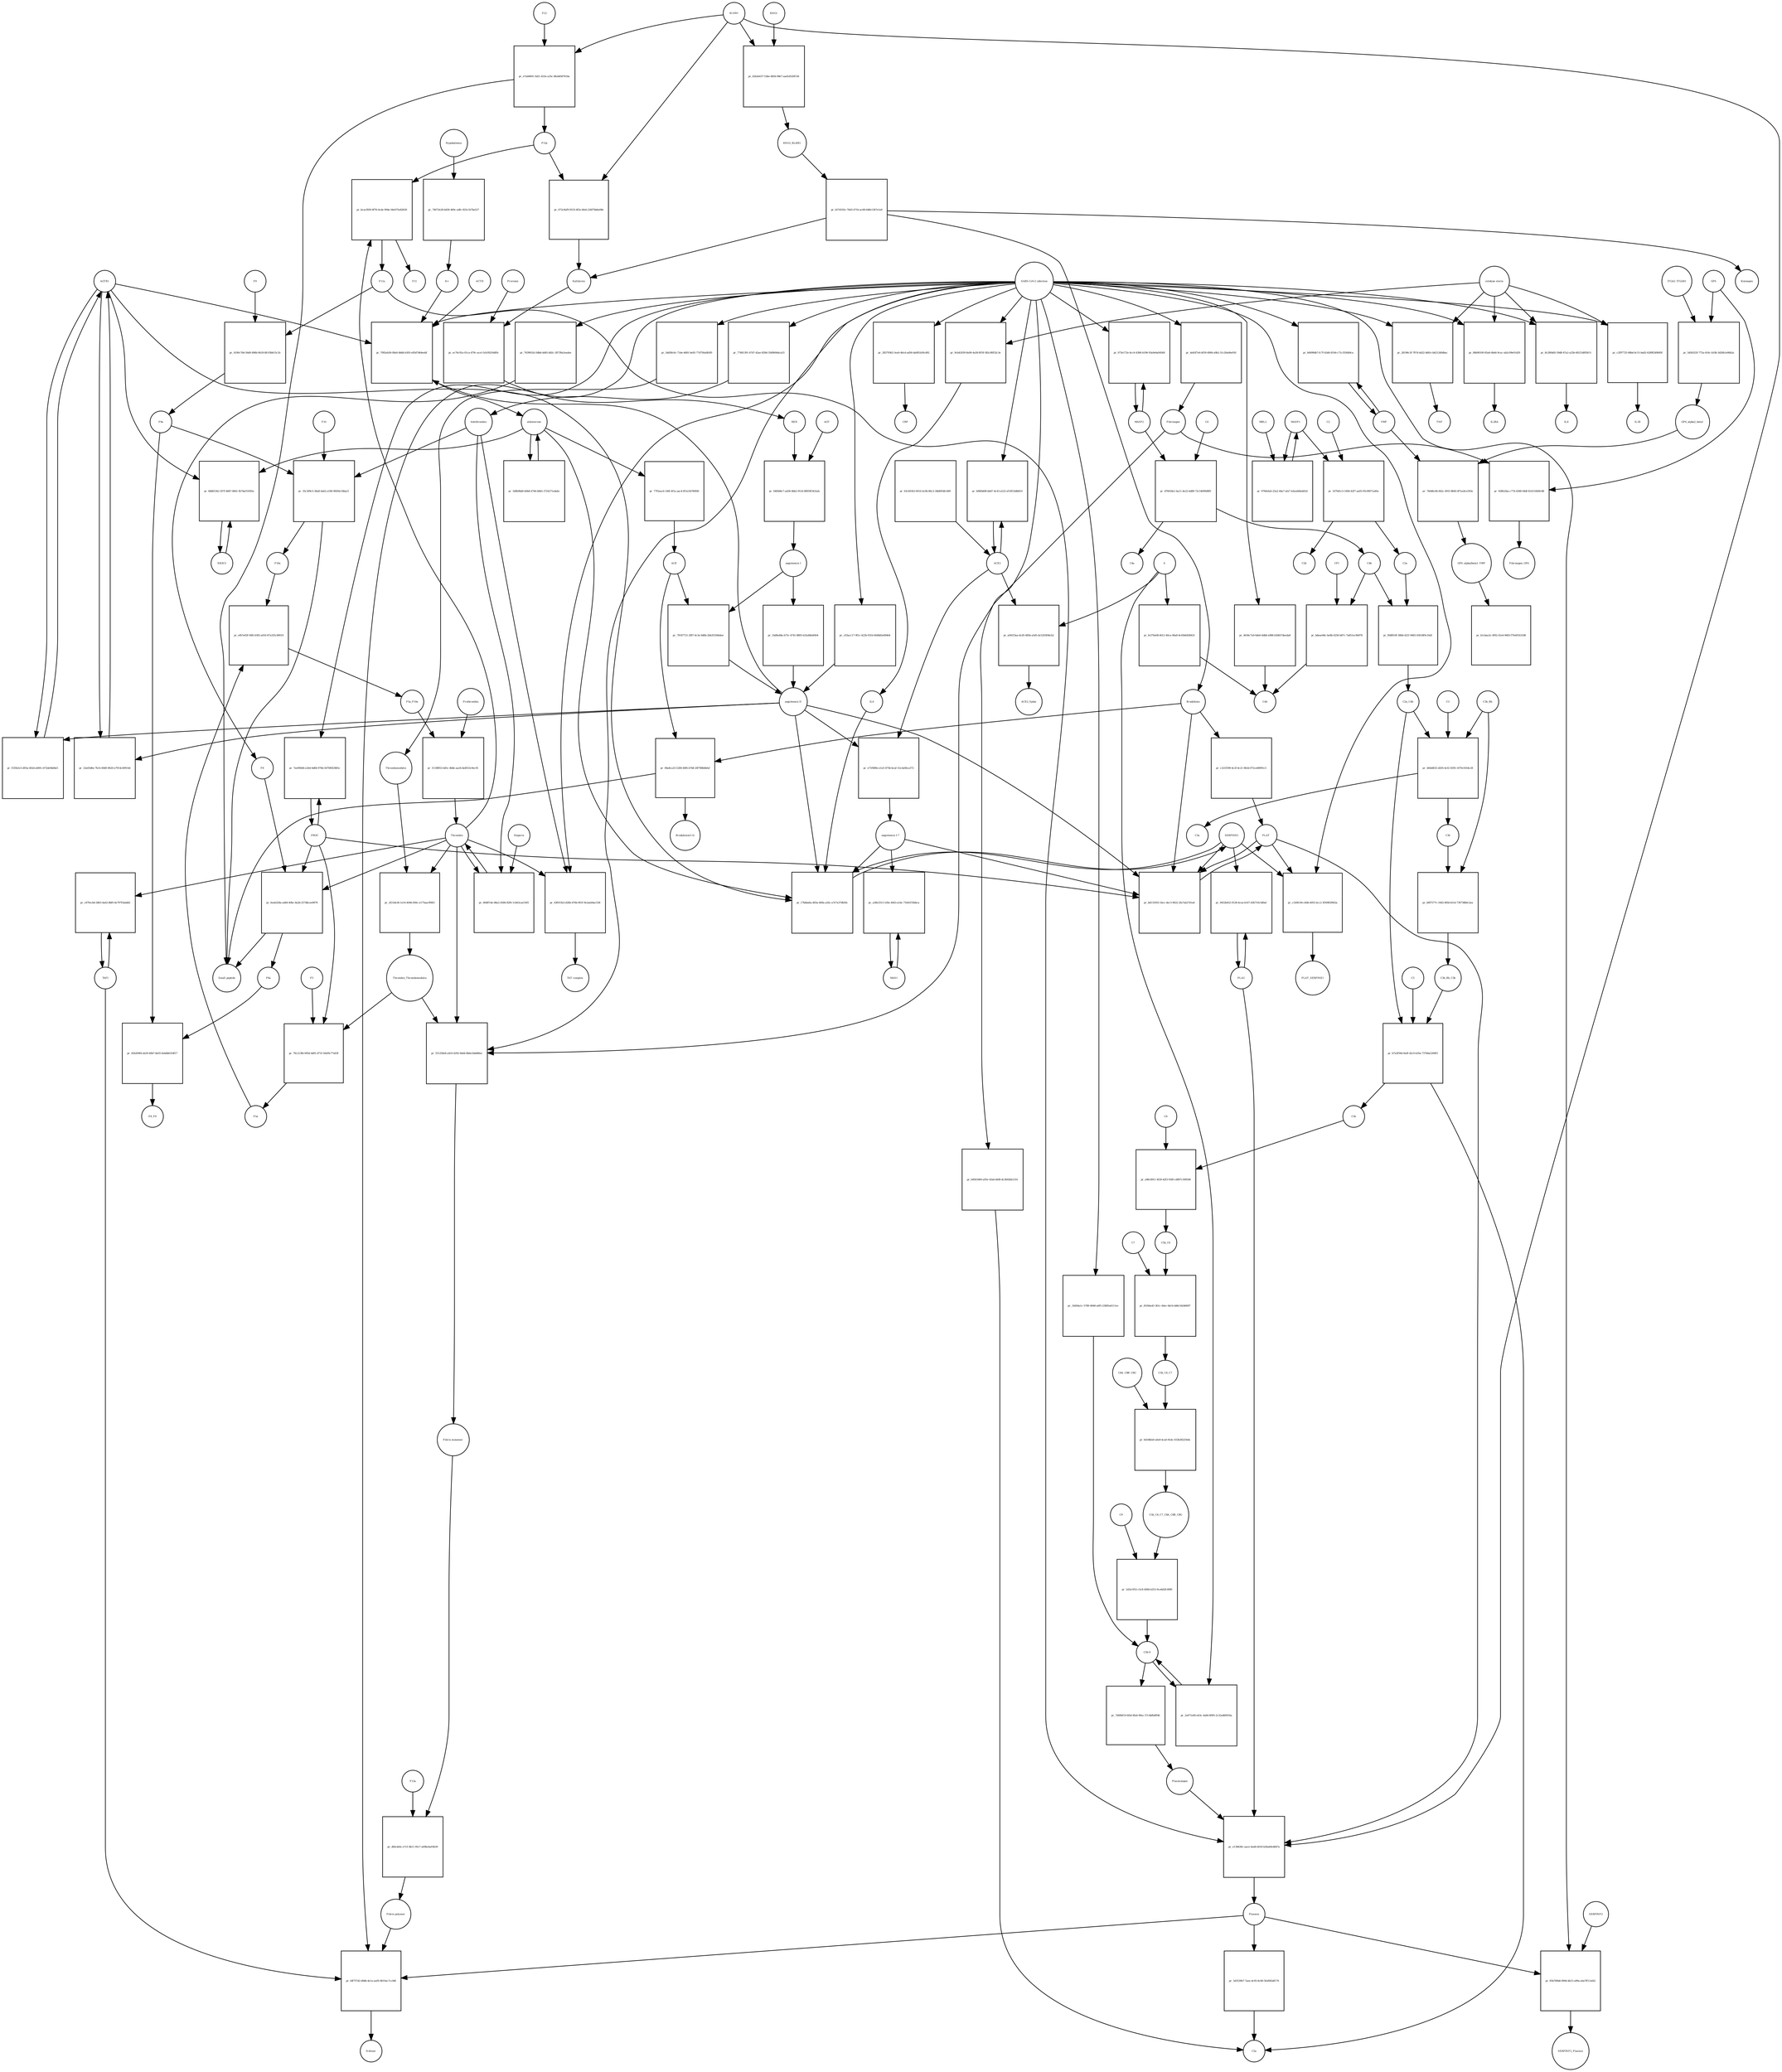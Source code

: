 strict digraph  {
F8 [annotation="urn_miriam_hgnc_3546|urn_miriam_taxonomy_9606", bipartite=0, cls=macromolecule, fontsize=4, label=F8, shape=circle];
"pr_6eab328a-ad44-40bc-8a2b-257dbcee9878" [annotation="", bipartite=1, cls=process, fontsize=4, label="pr_6eab328a-ad44-40bc-8a2b-257dbcee9878", shape=square];
"Small peptide" [annotation=urn_miriam_mesh_D010446, bipartite=0, cls=macromolecule, fontsize=4, label="Small peptide", shape=circle];
F8a [annotation="urn_miriam_hgnc.symbol_F8|urn_miriam_mesh_D015944|urn_miriam_taxonomy_9606", bipartite=0, cls=macromolecule, fontsize=4, label=F8a, shape=circle];
Thrombin [annotation="urn_miriam_hgnc_3535|urn_miriam_taxonomy_9606", bipartite=0, cls=macromolecule, fontsize=4, label=Thrombin, shape=circle];
PROC [annotation="urn_miriam_hgnc_9451|urn_miriam_taxonomy_9606", bipartite=0, cls=macromolecule, fontsize=4, label=PROC, shape=circle];
AGTR1 [annotation=urn_miriam_hgnc_336, bipartite=0, cls=macromolecule, fontsize=4, label=AGTR1, shape=circle];
"pr_f335b3c5-d93a-402d-a669-c472de9dd4e5" [annotation="", bipartite=1, cls=process, fontsize=4, label="pr_f335b3c5-d93a-402d-a669-c472de9dd4e5", shape=square];
"angiotensin II" [annotation="urn_miriam_obo.chebi_CHEBI%3A2718|urn_miriam_taxonomy_9606", bipartite=0, cls="simple chemical", fontsize=4, label="angiotensin II", shape=circle];
NR3C2 [annotation="", bipartite=0, cls=macromolecule, fontsize=4, label=NR3C2, shape=circle];
"pr_68d65342-507f-4687-8661-fb74af19305e" [annotation="", bipartite=1, cls=process, fontsize=4, label="pr_68d65342-507f-4687-8661-fb74af19305e", shape=square];
aldosterone [annotation="urn_miriam_obo.chebi_CHEBI%3A27584", bipartite=0, cls="simple chemical", fontsize=4, label=aldosterone, shape=circle];
"pr_5d0b9bd0-b0b8-4746-8db5-3724271edebc" [annotation="", bipartite=1, cls=process, fontsize=4, label="pr_5d0b9bd0-b0b8-4746-8db5-3724271edebc", shape=square];
SERPINE1 [annotation="", bipartite=0, cls=macromolecule, fontsize=4, label=SERPINE1, shape=circle];
"pr_17bbba6a-483a-469a-a26c-a7e7a37db50c" [annotation="", bipartite=1, cls=process, fontsize=4, label="pr_17bbba6a-483a-469a-a26c-a7e7a37db50c", shape=square];
"angiotensin I-7" [annotation="urn_miriam_obo.chebi_CHEBI%3A55438|urn_miriam_taxonomy_9606", bipartite=0, cls="simple chemical", fontsize=4, label="angiotensin I-7", shape=circle];
IL6 [annotation="urn_miriam_hgnc_6018|urn_miriam_taxonomy_9606", bipartite=0, cls=macromolecule, fontsize=4, label=IL6, shape=circle];
"pr_7092eb36-08a0-4b6b-b305-e83d7464eebf" [annotation="", bipartite=1, cls=process, fontsize=4, label="pr_7092eb36-08a0-4b6b-b305-e83d7464eebf", shape=square];
"SARS-CoV-2 infection" [annotation="urn_miriam_taxonomy_2697049|urn_miriam_mesh_D012327", bipartite=0, cls=phenotype, fontsize=4, label="SARS-CoV-2 infection", shape=circle];
"K+" [annotation="urn_miriam_obo.chebi_CHEBI%3A29103", bipartite=0, cls="simple chemical", fontsize=4, label="K+", shape=circle];
ACTH [annotation=urn_miriam_hgnc_9201, bipartite=0, cls="simple chemical", fontsize=4, label=ACTH, shape=circle];
"pr_c03acc17-9f1c-422b-931b-8448d5e69464" [annotation="", bipartite=1, cls=process, fontsize=4, label="pr_c03acc17-9f1c-422b-931b-8448d5e69464", shape=square];
Bradykinin [annotation="urn_miriam_obo.chebi_CHEBI%3A3165|urn_miriam_taxonomy_9606", bipartite=0, cls=macromolecule, fontsize=4, label=Bradykinin, shape=circle];
"pr_06a8ca33-5280-40f6-b7b8-20f788b6bfaf" [annotation="", bipartite=1, cls=process, fontsize=4, label="pr_06a8ca33-5280-40f6-b7b8-20f788b6bfaf", shape=square];
"Bradykinin(1-5)" [annotation="urn_miriam_mesh_C079000|urn_miriam_taxonomy_9606", bipartite=0, cls=macromolecule, fontsize=4, label="Bradykinin(1-5)", shape=circle];
ACE [annotation="urn_miriam_hgnc_2707|urn_miriam_taxonomy_9606", bipartite=0, cls=macromolecule, fontsize=4, label=ACE, shape=circle];
"pr_c321f599-4c2f-4c21-9b5d-072ce68991c5" [annotation="", bipartite=1, cls=process, fontsize=4, label="pr_c321f599-4c2f-4c21-9b5d-072ce68991c5", shape=square];
PLAT [annotation="urn_miriam_hgnc_9051|urn_miriam_taxonomy_9606", bipartite=0, cls=macromolecule, fontsize=4, label=PLAT, shape=circle];
"pr_22a05d6e-7b14-49d9-9620-e7914c49914d" [annotation="", bipartite=1, cls=process, fontsize=4, label="pr_22a05d6e-7b14-49d9-9620-e7914c49914d", shape=square];
MAS1 [annotation="", bipartite=0, cls=macromolecule, fontsize=4, label=MAS1, shape=circle];
"pr_a38e3313-1d5e-4443-a1dc-71b41f35bbca" [annotation="", bipartite=1, cls=process, fontsize=4, label="pr_a38e3313-1d5e-4443-a1dc-71b41f35bbca", shape=square];
Fibrinogen [annotation="urn_miriam_pubmed_19296670|urn_miriam_obo.go_GO%3A0005577|urn_miriam_hgnc_3661|urn_miriam_hgnc_3662|urn_miriam_hgnc_3694|urn_miriam_taxonomy_9606", bipartite=0, cls=complex, fontsize=4, label=Fibrinogen, shape=circle];
"pr_928fa5ba-c77d-4388-94df-81d116fd9c88" [annotation="", bipartite=1, cls=process, fontsize=4, label="pr_928fa5ba-c77d-4388-94df-81d116fd9c88", shape=square];
GP6 [annotation="urn_miriam_hgnc_HGNC%3A14388|urn_miriam_taxonomy_9606", bipartite=0, cls=macromolecule, fontsize=4, label=GP6, shape=circle];
Fibrinogen_GP6 [annotation="urn_miriam_pubmed_19296670|urn_miriam_obo.go_GO%3A0005577|urn_miriam_hgnc_HGNC%3A14388|urn_miriam_taxonomy_9606", bipartite=0, cls=complex, fontsize=4, label=Fibrinogen_GP6, shape=circle];
GP6_alpha2_beta1 [annotation="urn_miriam_pubmed_25051961|urn_miriam_taxonomy_10090|urn_miriam_hgnc_14338|urn_miriam_hgnc_6137|urn_miriam_hgnc_6153", bipartite=0, cls=complex, fontsize=4, label=GP6_alpha2_beta1, shape=circle];
"pr_7b0d6c6b-842c-491f-8840-4f7ea9ce593e" [annotation="", bipartite=1, cls=process, fontsize=4, label="pr_7b0d6c6b-842c-491f-8840-4f7ea9ce593e", shape=square];
VWF [annotation="urn_miriam_hgnc_12726|urn_miriam_taxonomy_9606", bipartite=0, cls=macromolecule, fontsize=4, label=VWF, shape=circle];
GP6_alpha2beta1_VWF [annotation="urn_miriam_pubmed_25051961|urn_miriam_taxonomy_10090|urn_miriam_hgnc_14338|urn_miriam_hgnc_6137|urn_miriam_hgnc_6153|urn_miriam_hgnc_12726", bipartite=0, cls=complex, fontsize=4, label=GP6_alpha2beta1_VWF, shape=circle];
"pr_5d56325f-772a-416c-b10b-3d26b1e06b2a" [annotation="", bipartite=1, cls=process, fontsize=4, label="pr_5d56325f-772a-416c-b10b-3d26b1e06b2a", shape=square];
ITGA2_ITGAB1 [annotation="urn_miriam_intact_EBI-16428357|urn_miriam_hgnc_6137|urn_miriam_hgnc_6153|urn_miriam_taxonomy_9606", bipartite=0, cls=complex, fontsize=4, label=ITGA2_ITGAB1, shape=circle];
"pr_b1cbae2c-0f92-41e4-9683-f7fe6f163188" [annotation="", bipartite=1, cls="omitted process", fontsize=4, label="pr_b1cbae2c-0f92-41e4-9683-f7fe6f163188", shape=square];
"Fibrin polymer" [annotation="urn_miriam_mesh_C465961|urn_miriam_taxonomy_9606", bipartite=0, cls=macromolecule, fontsize=4, label="Fibrin polymer", shape=circle];
"pr_fdf757d2-d9db-4e1a-aa05-8010ac7cc9df" [annotation="", bipartite=1, cls=process, fontsize=4, label="pr_fdf757d2-d9db-4e1a-aa05-8010ac7cc9df", shape=square];
"D-dimer" [annotation="urn_miriam_pubmed_19008457|urn_miriam_mesh_C036309|urn_miriam_taxonomy_9606", bipartite=0, cls=macromolecule, fontsize=4, label="D-dimer", shape=circle];
Plasmin [annotation="urn_miriam_hgnc.symbol_PLG|urn_miriam_mesh_D005341|urn_miriam_brenda_3.4.21.7|urn_miriam_taxonomy_9606", bipartite=0, cls=macromolecule, fontsize=4, label=Plasmin, shape=circle];
TAFI [annotation="urn_miriam_hgnc_1546|urn_miriam_taxonomy_9606", bipartite=0, cls=macromolecule, fontsize=4, label=TAFI, shape=circle];
"Fibrin monomer" [annotation="urn_miriam_mesh_C011468|urn_miriam_taxonomy_9606", bipartite=0, cls=macromolecule, fontsize=4, label="Fibrin monomer", shape=circle];
"pr_dfdcde6c-e7cf-4b11-95c7-a09bcba93b39" [annotation="", bipartite=1, cls=process, fontsize=4, label="pr_dfdcde6c-e7cf-4b11-95c7-a09bcba93b39", shape=square];
F13a [annotation="urn_miriam_hgnc.symbol_F13|urn_miriam_mesh_D026122|urn_miriam_brenda_2.3.2.13|urn_miriam_taxonomy_9606", bipartite=0, cls=macromolecule, fontsize=4, label=F13a, shape=circle];
"pr_28196c3f-787d-4d22-b6fd-cb421240dbac" [annotation="", bipartite=1, cls=process, fontsize=4, label="pr_28196c3f-787d-4d22-b6fd-cb421240dbac", shape=square];
TNF [annotation="urn_miriam_hgnc_11892|urn_miriam_taxonomy_9606", bipartite=0, cls=macromolecule, fontsize=4, label=TNF, shape=circle];
"cytokine storm" [annotation="urn_miriam_pubmed_2504360|urn_miriam_taxonomy_9606", bipartite=0, cls=phenotype, fontsize=4, label="cytokine storm", shape=circle];
"pr_5d3539b7-7aee-4c95-8c80-5faf082df176" [annotation="", bipartite=1, cls=process, fontsize=4, label="pr_5d3539b7-7aee-4c95-8c80-5faf082df176", shape=square];
C5a [annotation="urn_miriam_hgnc.symbol_C5|urn_miriam_mesh_D015936|urn_miriam_taxonomy_9606", bipartite=0, cls=macromolecule, fontsize=4, label=C5a, shape=circle];
"pr_7d49bf19-fd5d-4fa6-90ec-57c4bfb4ff46" [annotation="", bipartite=1, cls=process, fontsize=4, label="pr_7d49bf19-fd5d-4fa6-90ec-57c4bfb4ff46", shape=square];
Plasminogen [annotation="urn_miriam_hgnc_9071|urn_miriam_taxonomy_9606", bipartite=0, cls=macromolecule, fontsize=4, label=Plasminogen, shape=circle];
"C5b-9" [annotation="urn_miriam_obo.go_GO%3A0005579|urn_miriam_mesh_D015938|urn_miriam_mesh_D050776|urn_miriam_hgnc_1339|urn_miriam_hgnc_1346|urn_miriam_hgnc_1352|urn_miriam_hgnc_1353|urn_miriam_hgnc_1354|urn_miriam_hgnc_1358|urn_miriam_taxonomy_9606", bipartite=0, cls=complex, fontsize=4, label="C5b-9", shape=circle];
C2 [annotation="urn_miriam_hgnc_1248|urn_miriam_taxonomy_9606", bipartite=0, cls=macromolecule, fontsize=4, label=C2, shape=circle];
"pr_1670d1c5-1694-42f7-aa05-95cf8071a85e" [annotation="", bipartite=1, cls=process, fontsize=4, label="pr_1670d1c5-1694-42f7-aa05-95cf8071a85e", shape=square];
C2a [annotation="urn_miriam_hgnc.symbol_C2|urn_miriam_mesh_D050678|urn_miriam_taxonomy_9606", bipartite=0, cls=macromolecule, fontsize=4, label=C2a, shape=circle];
C2b [annotation="urn_miriam_hgnc.symbol_C2|urn_miriam_mesh_D050679|urn_miriam_taxonomy_9606", bipartite=0, cls=macromolecule, fontsize=4, label=C2b, shape=circle];
MASP1 [annotation="urn_miriam_hgnc_6901|urn_miriam_taxonomy_9606", bipartite=0, cls=macromolecule, fontsize=4, label=MASP1, shape=circle];
"pr_86b90100-85a6-4b44-9cac-ab2c09e01d29" [annotation="", bipartite=1, cls=process, fontsize=4, label="pr_86b90100-85a6-4b44-9cac-ab2c09e01d29", shape=square];
IL2RA [annotation="urn_miriam_hgnc_6008|urn_miriam_taxonomy_9606", bipartite=0, cls=macromolecule, fontsize=4, label=IL2RA, shape=circle];
"pr_8c2804d5-59d8-47a2-a25b-60215df05b7c" [annotation="", bipartite=1, cls=process, fontsize=4, label="pr_8c2804d5-59d8-47a2-a25b-60215df05b7c", shape=square];
IL8 [annotation="urn_miriam_hgnc_6025|urn_miriam_taxonomy_9606", bipartite=0, cls=macromolecule, fontsize=4, label=IL8, shape=circle];
"pr_b9563400-a95e-45a6-bfd9-dc3b92bb1316" [annotation="", bipartite=1, cls=process, fontsize=4, label="pr_b9563400-a95e-45a6-bfd9-dc3b92bb1316", shape=square];
"pr_9cb42039-8a90-4a58-8f18-582c80f32c3e" [annotation="", bipartite=1, cls=process, fontsize=4, label="pr_9cb42039-8a90-4a58-8f18-582c80f32c3e", shape=square];
"pr_c2f97725-68bd-4c15-ba82-6289f249b95f" [annotation="", bipartite=1, cls=process, fontsize=4, label="pr_c2f97725-68bd-4c15-ba82-6289f249b95f", shape=square];
IL1B [annotation="urn_miriam_hgnc_5992|urn_miriam_taxonomy_9606", bipartite=0, cls=macromolecule, fontsize=4, label=IL1B, shape=circle];
Prorenin [annotation="urn_miriam_hgnc_9958|urn_miriam_taxonomy_9606", bipartite=0, cls=macromolecule, fontsize=4, label=Prorenin, shape=circle];
"pr_ec76c91a-01ca-479c-ace1-b3cf62544f0c" [annotation="", bipartite=1, cls=process, fontsize=4, label="pr_ec76c91a-01ca-479c-ace1-b3cf62544f0c", shape=square];
REN [annotation="urn_miriam_hgnc.symbol_REN|urn_miriam_taxonomy_9606", bipartite=0, cls=macromolecule, fontsize=4, label=REN, shape=circle];
Kallikrein [annotation="urn_miriam_hgnc.symbol_KLKB1|urn_miriam_mesh_D020842|urn_miriam_brenda_3.4.21.34|urn_miriam_taxonomy_9606", bipartite=0, cls=macromolecule, fontsize=4, label=Kallikrein, shape=circle];
KLKB1 [annotation="urn_miriam_hgnc_6371|urn_miriam_taxonomy_9606", bipartite=0, cls=macromolecule, fontsize=4, label=KLKB1, shape=circle];
"pr_072c8af9-9533-4f2e-bfa6-226f7bb6a08e" [annotation="", bipartite=1, cls=process, fontsize=4, label="pr_072c8af9-9533-4f2e-bfa6-226f7bb6a08e", shape=square];
F12a [annotation="urn_miriam_hgnc.symbol_F12|urn_miriam_mesh_D015956|urn_miriam_brenda_3.4.21.38|urn_miriam_taxonomy_9606", bipartite=0, cls=macromolecule, fontsize=4, label=F12a, shape=circle];
"pr_5dd58c6c-71de-4681-be92-77d756a0b5f0" [annotation="", bipartite=1, cls=process, fontsize=4, label="pr_5dd58c6c-71de-4681-be92-77d756a0b5f0", shape=square];
Thrombomodulin [annotation="urn_miriam_hgnc_11784|urn_miriam_taxonomy_9606", bipartite=0, cls=macromolecule, fontsize=4, label=Thrombomodulin, shape=circle];
"pr_85b780b8-099d-4b15-a99a-e6a7ff11efd2" [annotation="", bipartite=1, cls=process, fontsize=4, label="pr_85b780b8-099d-4b15-a99a-e6a7ff11efd2", shape=square];
SERPINF2 [annotation="urn_miriam_hgnc_9075|urn_miriam_taxonomy_9606", bipartite=0, cls=macromolecule, fontsize=4, label=SERPINF2, shape=circle];
SERPINF2_Plasmin [annotation="urn_miriam_pubmed_2437112|urn_miriam_biogrid_314240|urn_miriam_hgnc_9075|urn_miriam_mesh_D005341|urn_miriam_taxonomy_9606", bipartite=0, cls=complex, fontsize=4, label=SERPINF2_Plasmin, shape=circle];
"pr_4636c7a9-6de6-4db8-a988-b5b837deeda8" [annotation="", bipartite=1, cls=process, fontsize=4, label="pr_4636c7a9-6de6-4db8-a988-b5b837deeda8", shape=square];
C4d [annotation="urn_miriam_hgnc.symbol_C4b|urn_miriam_mesh_C032261|urn_miriam_taxonomy_9606", bipartite=0, cls=macromolecule, fontsize=4, label=C4d, shape=circle];
"pr_33d56a1c-5789-4948-a6f5-23805a6111ec" [annotation="", bipartite=1, cls=process, fontsize=4, label="pr_33d56a1c-5789-4948-a6f5-23805a6111ec", shape=square];
"pr_7ee900d4-e2b4-4d68-976b-567085f2865c" [annotation="", bipartite=1, cls=process, fontsize=4, label="pr_7ee900d4-e2b4-4d68-976b-567085f2865c", shape=square];
"pr_b0699db7-fc7f-43d4-819d-c71c3556b9ca" [annotation="", bipartite=1, cls=process, fontsize=4, label="pr_b0699db7-fc7f-43d4-819d-c71c3556b9ca", shape=square];
"pr_28379362-5ea0-46cd-ad56-da081b30cd92" [annotation="", bipartite=1, cls=process, fontsize=4, label="pr_28379362-5ea0-46cd-ad56-da081b30cd92", shape=square];
CRP [annotation="urn_miriam_hgnc_2367|urn_miriam_taxonomy_9606", bipartite=0, cls=macromolecule, fontsize=4, label=CRP, shape=circle];
"pr_2e071e00-e63c-4a84-8095-2c32ed60916a" [annotation="", bipartite=1, cls=process, fontsize=4, label="pr_2e071e00-e63c-4a84-8095-2c32ed60916a", shape=square];
S [annotation="urn_miriam_uniprot_P0DTC2|urn_miriam_uniprot_P59594|urn_miriam_taxonomy_2697049", bipartite=0, cls=macromolecule, fontsize=4, label=S, shape=circle];
"pr_fe370a08-4012-40ca-90a8-4c65b6458425" [annotation="", bipartite=1, cls=process, fontsize=4, label="pr_fe370a08-4012-40ca-90a8-4c65b6458425", shape=square];
"pr_e71f089e-e1e5-475b-bcaf-31e3a06ca372" [annotation="", bipartite=1, cls=process, fontsize=4, label="pr_e71f089e-e1e5-475b-bcaf-31e3a06ca372", shape=square];
ACE2 [annotation="urn_miriam_hgnc_13557|urn_miriam_taxonomy_9606", bipartite=0, cls=macromolecule, fontsize=4, label=ACE2, shape=circle];
"pr_63c69343-0016-4c0b-86c3-34b8954fc489" [annotation="", bipartite=1, cls=process, fontsize=4, label="pr_63c69343-0016-4c0b-86c3-34b8954fc489", shape=square];
"pr_a041f3aa-dcd5-485b-a5d5-dc5203f46cb2" [annotation="", bipartite=1, cls=process, fontsize=4, label="pr_a041f3aa-dcd5-485b-a5d5-dc5203f46cb2", shape=square];
ACE2_Spike [annotation="urn_miriam_pdb_6CS2|urn_miriam_hgnc_13557|urn_miriam_uniprot_P0DTC2|urn_miriam_taxonomy_9606|urn_miriam_taxonomy_2697049", bipartite=0, cls=complex, fontsize=4, label=ACE2_Spike, shape=circle];
"pr_b06fbd08-bb47-4c43-a523-ef1851b8b810" [annotation="", bipartite=1, cls=process, fontsize=4, label="pr_b06fbd08-bb47-4c43-a523-ef1851b8b810", shape=square];
"pr_77481391-47d7-42ae-828d-35d9604dca53" [annotation="", bipartite=1, cls=process, fontsize=4, label="pr_77481391-47d7-42ae-828d-35d9604dca53", shape=square];
Antithrombin [annotation="urn_miriam_hgnc_775|urn_miriam_taxonomy_9606", bipartite=0, cls=macromolecule, fontsize=4, label=Antithrombin, shape=circle];
"pr_763901b2-0dbd-4d65-b82c-28739a2eadae" [annotation="", bipartite=1, cls=process, fontsize=4, label="pr_763901b2-0dbd-4d65-b82c-28739a2eadae", shape=square];
C4b [annotation="urn_miriam_hgnc_1324|urn_miriam_taxonomy_9606", bipartite=0, cls=macromolecule, fontsize=4, label=C4b, shape=circle];
"pr_bdeae9dc-be8b-4256-b87c-7a851ec9b978" [annotation="", bipartite=1, cls=process, fontsize=4, label="pr_bdeae9dc-be8b-4256-b87c-7a851ec9b978", shape=square];
CFI [annotation="urn_miriam_hgnc_2771|urn_miriam_taxonomy_9606", bipartite=0, cls=macromolecule, fontsize=4, label=CFI, shape=circle];
C3b [annotation="urn_miriam_hgnc.symbol_C3|urn_miriam_mesh_D003179|urn_miriam_taxonomy_9606", bipartite=0, cls=macromolecule, fontsize=4, label=C3b, shape=circle];
"pr_bf87577c-19d3-4f0d-b51d-739738b6c2ea" [annotation="", bipartite=1, cls=process, fontsize=4, label="pr_bf87577c-19d3-4f0d-b51d-739738b6c2ea", shape=square];
C3b_Bb [annotation="urn_miriam_pubmed_12440962|urn_miriam_brenda_3.4.21.47|urn_miriam_mesh_D051561|urn_miriam_mesh_D003179|urn_miriam_hgnc_1037|urn_miriam_taxonomy_9606", bipartite=0, cls=complex, fontsize=4, label=C3b_Bb, shape=circle];
C3b_Bb_C3b [annotation="urn_miriam_pubmed_12440962|urn_miriam_brenda_34.4.21.47|urn_miriam_mesh_D051566|urn_miriam_mesh_D003179|urn_miriam_hgnc_1037|urn_miriam_taxonomy_9606", bipartite=0, cls=complex, fontsize=4, label=C3b_Bb_C3b, shape=circle];
"pr_f0df810f-388d-421f-9483-03618f9c16d1" [annotation="", bipartite=1, cls=process, fontsize=4, label="pr_f0df810f-388d-421f-9483-03618f9c16d1", shape=square];
C2a_C4b [annotation="urn_miriam_mesh_D051574|urn_miriam_brenda_3.4.21.43|urn_miriam_mesh_D050678|urn_miriam_hgnc_1324|urn_miriam_taxonomy_9606", bipartite=0, cls=complex, fontsize=4, label=C2a_C4b, shape=circle];
C4 [annotation="urn_miriam_mesh_D00318|urn_miriam_taxonomy_9606", bipartite=0, cls=macromolecule, fontsize=4, label=C4, shape=circle];
"pr_d76618e1-ba11-4e22-bd89-72c54099d9f0" [annotation="", bipartite=1, cls=process, fontsize=4, label="pr_d76618e1-ba11-4e22-bd89-72c54099d9f0", shape=square];
C4a [annotation="urn_miriam_hgnc_1323|urn_miriam_taxonomy_9606", bipartite=0, cls=macromolecule, fontsize=4, label=C4a, shape=circle];
MASP2 [annotation="urn_miriam_hgnc_6902|urn_miriam_taxonomy_9606", bipartite=0, cls=macromolecule, fontsize=4, label=MASP2, shape=circle];
"pr_9760efa6-25a2-44a7-afa7-b3ea0d4eb02d" [annotation="", bipartite=1, cls=process, fontsize=4, label="pr_9760efa6-25a2-44a7-afa7-b3ea0d4eb02d", shape=square];
MBL2 [annotation="urn_miriam_hgnc_6902|urn_miriam_taxonomy_9606", bipartite=0, cls=macromolecule, fontsize=4, label=MBL2, shape=circle];
"pr_073e172e-4cc6-4384-b196-93a9e6a04560" [annotation="", bipartite=1, cls=process, fontsize=4, label="pr_073e172e-4cc6-4384-b196-93a9e6a04560", shape=square];
PLAU [annotation="urn_miriam_hgnc_9052|urn_miriam_taxonomy_9606", bipartite=0, cls=macromolecule, fontsize=4, label=PLAU, shape=circle];
"pr_9452b452-9128-4cea-b147-d3b710c5d0af" [annotation="", bipartite=1, cls=process, fontsize=4, label="pr_9452b452-9128-4cea-b147-d3b710c5d0af", shape=square];
C5b_C6_C7_C8A_C8B_C8G [annotation="urn_miriam_pubmed_28630159|urn_miriam_mesh_C042295|urn_miriam_mesh_D050776|urn_miriam_hgnc_1339|urn_miriam_hgnc_1352|urn_miriam_hgnc_1353|urn_miriam_hgnc_1354|urn_miriam_taxonomy_9606", bipartite=0, cls=complex, fontsize=4, label=C5b_C6_C7_C8A_C8B_C8G, shape=circle];
"pr_2d3e1952-c5c8-4084-b253-9ce6d2fc89f0" [annotation="", bipartite=1, cls=process, fontsize=4, label="pr_2d3e1952-c5c8-4084-b253-9ce6d2fc89f0", shape=square];
C9 [annotation="urn_miriam_hgnc_1358|urn_miriam_taxonomy_9606", bipartite=0, cls=macromolecule, fontsize=4, label=C9, shape=circle];
C5b_C6_C7 [annotation="urn_miriam_pubmed_28630159|urn_miriam_mesh_C037453|urn_miriam_mesh_D050776|urn_miriam_hgnc_1339|urn_miriam_hgnc_1346|urn_miriam_taxonomy_9606", bipartite=0, cls=complex, fontsize=4, label=C5b_C6_C7, shape=circle];
"pr_6d18bfa9-a0a9-4ca0-81dc-033b382256dc" [annotation="", bipartite=1, cls=process, fontsize=4, label="pr_6d18bfa9-a0a9-4ca0-81dc-033b382256dc", shape=square];
C8A_C8B_C8G [annotation="urn_miriam_mesh_D003185|urn_miriam_hgnc_1353|urn_miriam_hgnc_1352|urn_miriam_hgnc_1354|urn_miriam_taxonomy_9606", bipartite=0, cls=complex, fontsize=4, label=C8A_C8B_C8G, shape=circle];
C5b_C6 [annotation="urn_miriam_mesh_C050974|urn_miriam_mesh_D050776|urn_miriam_hgnc_1339|urn_miriam_taxonomy_9606", bipartite=0, cls=complex, fontsize=4, label=C5b_C6, shape=circle];
"pr_81f44a43-361c-44ec-bb14-dd6c5d246697" [annotation="", bipartite=1, cls=process, fontsize=4, label="pr_81f44a43-361c-44ec-bb14-dd6c5d246697", shape=square];
C7 [annotation="urn_miriam_hgnc_HGNC%3A1346|urn_miriam_taxonomy_9606", bipartite=0, cls=macromolecule, fontsize=4, label=C7, shape=circle];
C5b [annotation="urn_miriam_hgnc.symbol_C5|urn_miriam_mesh_D050776|urn_miriam_taxonomy_9606", bipartite=0, cls=macromolecule, fontsize=4, label=C5b, shape=circle];
"pr_e86c8911-4f29-42f3-930f-cd897c599506" [annotation="", bipartite=1, cls=process, fontsize=4, label="pr_e86c8911-4f29-42f3-930f-cd897c599506", shape=square];
C6 [annotation="urn_miriam_hgnc_1339|urn_miriam_taxonomy_9606", bipartite=0, cls=macromolecule, fontsize=4, label=C6, shape=circle];
C5 [annotation="urn_miriam_hgnc_1331|urn_miriam_taxonomy_9606", bipartite=0, cls=macromolecule, fontsize=4, label=C5, shape=circle];
"pr_b7a3f59d-9a0f-42c0-b35a-737b6a2269f3" [annotation="", bipartite=1, cls=process, fontsize=4, label="pr_b7a3f59d-9a0f-42c0-b35a-737b6a2269f3", shape=square];
C3 [annotation="urn_miriam_hgnc_1318|urn_miriam_taxonomy_9606", bipartite=0, cls=macromolecule, fontsize=4, label=C3, shape=circle];
"pr_d44d4f25-d205-4cf2-9295-1670c0164c28" [annotation="", bipartite=1, cls=process, fontsize=4, label="pr_d44d4f25-d205-4cf2-9295-1670c0164c28", shape=square];
C3a [annotation="urn_miriam_hgnc.symbol_C3|urn_miriam_mesh_D015926|urn_miriam_taxonomy_9606", bipartite=0, cls=macromolecule, fontsize=4, label=C3a, shape=circle];
"pr_2f21de36-1e14-4046-856c-e175aacff663" [annotation="", bipartite=1, cls=process, fontsize=4, label="pr_2f21de36-1e14-4046-856c-e175aacff663", shape=square];
Thrombin_Thrombomodulin [annotation="urn_miriam_pubmed_6282863|urn_miriam_taxonomy_9986|urn_miriam_biogrid_283352|urn_miriam_mesh_D013917|urn_miriam_hgnc_11784", bipartite=0, cls=complex, fontsize=4, label=Thrombin_Thrombomodulin, shape=circle];
"pr_551258e8-a410-4292-84d4-8b6e1bb686ec" [annotation="", bipartite=1, cls=process, fontsize=4, label="pr_551258e8-a410-4292-84d4-8b6e1bb686ec", shape=square];
KNG1_KLKB1 [annotation="urn_miriam_pubmed_17598838|urn_miriam_intact_EBI-10087151|urn_miriam_hgnc_6371|urn_miriam_hgnc_6383|urn_miriam_taxonomy_9606", bipartite=0, cls=complex, fontsize=4, label=KNG1_KLKB1, shape=circle];
"pr_b57d102c-76d3-471b-ac68-648e1367e1a9" [annotation="", bipartite=1, cls=process, fontsize=4, label="pr_b57d102c-76d3-471b-ac68-648e1367e1a9", shape=square];
Kininogen [annotation="urn_miriam_hgnc.symbol_KNG1|urn_miriam_mesh_D019679|urn_miriam_taxonomy_9606", bipartite=0, cls=macromolecule, fontsize=4, label=Kininogen, shape=circle];
"pr_4eb5f7e6-bf39-4984-a9b2-31c20a66e050" [annotation="", bipartite=1, cls=process, fontsize=4, label="pr_4eb5f7e6-bf39-4984-a9b2-31c20a66e050", shape=square];
"angiotensin I" [annotation="urn_miriam_obo.chebi_CHEBI%3A2718|urn_miriam_taxonomy_9606", bipartite=0, cls="simple chemical", fontsize=4, label="angiotensin I", shape=circle];
"pr_1bd9a48a-b75c-4741-8805-b1fa48ebf404" [annotation="", bipartite=1, cls=process, fontsize=4, label="pr_1bd9a48a-b75c-4741-8805-b1fa48ebf404", shape=square];
"pr_c320fc94-cb0b-4055-bcc2-3f309f2f662a" [annotation="", bipartite=1, cls=process, fontsize=4, label="pr_c320fc94-cb0b-4055-bcc2-3f309f2f662a", shape=square];
PLAT_SERPINE1 [annotation="urn_miriam_pubmed_22449964|urn_miriam_intact_EBI-7800882|urn_miriam_hgnc_9051|urn_miriam_hgnc_8593|urn_miriam_taxonomy_9606", bipartite=0, cls=complex, fontsize=4, label=PLAT_SERPINE1, shape=circle];
"pr_c87fecbd-2863-4a62-8bf0-4e797f3abdd2" [annotation="", bipartite=1, cls=process, fontsize=4, label="pr_c87fecbd-2863-4a62-8bf0-4e797f3abdd2", shape=square];
"pr_bd133593-1bcc-4ec3-9622-2fa7ab27d1a6" [annotation="", bipartite=1, cls=process, fontsize=4, label="pr_bd133593-1bcc-4ec3-9622-2fa7ab27d1a6", shape=square];
"pr_43f015b3-d26b-476b-901f-9e2aeb4ac538" [annotation="", bipartite=1, cls=process, fontsize=4, label="pr_43f015b3-d26b-476b-901f-9e2aeb4ac538", shape=square];
"TAT complex" [annotation="urn_miriam_pubmed_22930518|urn_miriam_mesh_C046193|urn_miriam_mesh_D013917|urn_miriam_hgnc_775|urn_miriam_taxonomy_9606", bipartite=0, cls=complex, fontsize=4, label="TAT complex", shape=circle];
"pr_e138436c-aace-4ad4-b018-b26a40e4847a" [annotation="", bipartite=1, cls=process, fontsize=4, label="pr_e138436c-aace-4ad4-b018-b26a40e4847a", shape=square];
F11a [annotation="urn_miriam_hgnc.symbol_F11|urn_miriam_mesh_D015945|urn_miriam_brenda_3.4.21.27|urn_miriam_taxonomy_9606", bipartite=0, cls=macromolecule, fontsize=4, label=F11a, shape=circle];
"pr_664ff14e-88a2-4584-82f6-1cb63cae5305" [annotation="", bipartite=1, cls=process, fontsize=4, label="pr_664ff14e-88a2-4584-82f6-1cb63cae5305", shape=square];
Heparin [annotation="urn_miriam_pubmed_708377|urn_miriam_obo.chebi_CHEBI%3A28304|urn_miriam_taxonomy_9606", bipartite=0, cls="simple chemical", fontsize=4, label=Heparin, shape=circle];
Prothrombin [annotation="urn_miriam_hgnc_3535|urn_miriam_taxonomy_9606", bipartite=0, cls=macromolecule, fontsize=4, label=Prothrombin, shape=circle];
"pr_3118f853-b45c-4b8e-aa24-de8553c9ec91" [annotation="", bipartite=1, cls=process, fontsize=4, label="pr_3118f853-b45c-4b8e-aa24-de8553c9ec91", shape=square];
F5a_F10a [annotation="urn_miriam_pubmed_2303476|urn_miriam_mesh_C022475|urn_miriam_mesh_D15943|urn_miriam_mesh_D015951|urn_miriam_taxonomy_9606", bipartite=0, cls=complex, fontsize=4, label=F5a_F10a, shape=circle];
F10a [annotation="urn_miriam_hgnc.symbol_F10|urn_miriam_mesh_D015951|urn_miriam_brenda_3.4.21.6|urn_miriam_taxonomy_9606", bipartite=0, cls=macromolecule, fontsize=4, label=F10a, shape=circle];
"pr_efb7e65f-f4f6-4383-a016-87a335c90019" [annotation="", bipartite=1, cls=process, fontsize=4, label="pr_efb7e65f-f4f6-4383-a016-87a335c90019", shape=square];
F5a [annotation="urn_miriam_hgnc.symbol_F5|urn_miriam_mesh_D015943|urn_miriam_taxonomy_9606", bipartite=0, cls=macromolecule, fontsize=4, label=F5a, shape=circle];
F5 [annotation="urn_miriam_hgnc_3541|urn_miriam_taxonomy_9606", bipartite=0, cls=macromolecule, fontsize=4, label=F5, shape=circle];
"pr_70c213fb-095d-4d91-871f-50ef9c77a63f" [annotation="", bipartite=1, cls=process, fontsize=4, label="pr_70c213fb-095d-4d91-871f-50ef9c77a63f", shape=square];
F9a [annotation="urn_miriam_hgnc.symbol_F9|urn_miriam_mesh_D015949|urn_miriam_taxonomy_9606", bipartite=0, cls=macromolecule, fontsize=4, label=F9a, shape=circle];
"pr_45b209f4-eb29-40b7-bb35-6ebdb6318f17" [annotation="", bipartite=1, cls=process, fontsize=4, label="pr_45b209f4-eb29-40b7-bb35-6ebdb6318f17", shape=square];
F8_F9 [annotation="urn_miriam_pubmed_22471307|urn_miriam_hgnc_3546|urn_miriam_hgnc_35531|urn_miriam_intact_EBI-11621595|urn_miriam_taxonomy_9606", bipartite=0, cls=complex, fontsize=4, label=F8_F9, shape=circle];
F9 [annotation="urn_miriam_hgnc_35531|urn_miriam_taxonomy_9606", bipartite=0, cls=macromolecule, fontsize=4, label=F9, shape=circle];
"pr_4190c76d-56d0-496b-8418-8fc93b615c1b" [annotation="", bipartite=1, cls=process, fontsize=4, label="pr_4190c76d-56d0-496b-8418-8fc93b615c1b", shape=square];
"pr_62b2e637-53be-4856-98e7-aad1d520f156" [annotation="", bipartite=1, cls=process, fontsize=4, label="pr_62b2e637-53be-4856-98e7-aad1d520f156", shape=square];
KNG1 [annotation="urn_miriam_hgnc.symbol_6383|urn_miriam_taxonomy_9606", bipartite=0, cls=macromolecule, fontsize=4, label=KNG1, shape=circle];
"pr_bcacf830-8f76-4cde-994e-04e075e82630" [annotation="", bipartite=1, cls=process, fontsize=4, label="pr_bcacf830-8f76-4cde-994e-04e075e82630", shape=square];
F11 [annotation="urn_miriam_hgnc_3529|urn_miriam_taxonomy_9606", bipartite=0, cls=macromolecule, fontsize=4, label=F11, shape=circle];
F12 [annotation="urn_miriam_hgnc_3530|urn_miriam_taxonomy_9606", bipartite=0, cls=macromolecule, fontsize=4, label=F12, shape=circle];
"pr_e7ab0691-5d21-433e-a35c-8fa0d587618a" [annotation="", bipartite=1, cls=process, fontsize=4, label="pr_e7ab0691-5d21-433e-a35c-8fa0d587618a", shape=square];
"pr_79187721-2f87-4c3e-8d6b-2bb35356b4ee" [annotation="", bipartite=1, cls=process, fontsize=4, label="pr_79187721-2f87-4c3e-8d6b-2bb35356b4ee", shape=square];
F10 [annotation="urn_miriam_hgnc_3528|urn_miriam_taxonomy_9606", bipartite=0, cls=macromolecule, fontsize=4, label=F10, shape=circle];
"pr_35c309c5-38a8-4a62-a180-9fd56c54ba21" [annotation="", bipartite=1, cls=process, fontsize=4, label="pr_35c309c5-38a8-4a62-a180-9fd56c54ba21", shape=square];
AGT [annotation="urn_miriam_hgnc_333|urn_miriam_taxonomy_9606", bipartite=0, cls=macromolecule, fontsize=4, label=AGT, shape=circle];
"pr_0400d6c7-ad36-4bb2-9516-8f859f3432ab" [annotation="", bipartite=1, cls=process, fontsize=4, label="pr_0400d6c7-ad36-4bb2-9516-8f859f3432ab", shape=square];
"pr_77f5eacb-146f-4f1a-aac4-851e5b780f46" [annotation="", bipartite=1, cls=process, fontsize=4, label="pr_77f5eacb-146f-4f1a-aac4-851e5b780f46", shape=square];
"pr_74672e28-bd30-469c-adfc-825c1b7ba527" [annotation="", bipartite=1, cls=process, fontsize=4, label="pr_74672e28-bd30-469c-adfc-825c1b7ba527", shape=square];
Hypokalemia [annotation="urn_miriam_mesh_D007008|urn_miriam_taxonomy_9606", bipartite=0, cls=phenotype, fontsize=4, label=Hypokalemia, shape=circle];
F8 -> "pr_6eab328a-ad44-40bc-8a2b-257dbcee9878"  [annotation="", interaction_type=consumption];
"pr_6eab328a-ad44-40bc-8a2b-257dbcee9878" -> "Small peptide"  [annotation="", interaction_type=production];
"pr_6eab328a-ad44-40bc-8a2b-257dbcee9878" -> F8a  [annotation="", interaction_type=production];
F8a -> "pr_45b209f4-eb29-40b7-bb35-6ebdb6318f17"  [annotation="", interaction_type=consumption];
Thrombin -> "pr_6eab328a-ad44-40bc-8a2b-257dbcee9878"  [annotation="urn_miriam_pubmed_15746105|urn_miriam_taxonomy_9606", interaction_type=catalysis];
Thrombin -> "pr_2f21de36-1e14-4046-856c-e175aacff663"  [annotation="", interaction_type=consumption];
Thrombin -> "pr_551258e8-a410-4292-84d4-8b6e1bb686ec"  [annotation="urn_miriam_pubmed_6282863|urn_miriam_pubmed_28228446|urn_miriam_pubmed_2117226|urn_miriam_taxonomy_9606", interaction_type=catalysis];
Thrombin -> "pr_c87fecbd-2863-4a62-8bf0-4e797f3abdd2"  [annotation="urn_miriam_pubmed_23809134|urn_miriam_taxonomy_9823", interaction_type=catalysis];
Thrombin -> "pr_43f015b3-d26b-476b-901f-9e2aeb4ac538"  [annotation="", interaction_type=consumption];
Thrombin -> "pr_664ff14e-88a2-4584-82f6-1cb63cae5305"  [annotation="", interaction_type=consumption];
Thrombin -> "pr_bcacf830-8f76-4cde-994e-04e075e82630"  [annotation="urn_miriam_pubmed_21304106|urn_miriam_pubmed_8631976|urn_miriam_taxonomy_9606", interaction_type=catalysis];
PROC -> "pr_6eab328a-ad44-40bc-8a2b-257dbcee9878"  [annotation="urn_miriam_pubmed_15746105|urn_miriam_taxonomy_9606", interaction_type=inhibition];
PROC -> "pr_7ee900d4-e2b4-4d68-976b-567085f2865c"  [annotation="", interaction_type=consumption];
PROC -> "pr_bd133593-1bcc-4ec3-9622-2fa7ab27d1a6"  [annotation="urn_miriam_pubmed_10373228|urn_miriam_pubmed_3124286|urn_miriam_taxonomy_9606|urn_miriam_pubmed_12091055|urn_miriam_pubmed_3096399", interaction_type=inhibition];
PROC -> "pr_70c213fb-095d-4d91-871f-50ef9c77a63f"  [annotation="urn_miriam_pubmed_6282863|urn_miriam_pubmed_6572921|urn_miriam_pubmed_2322551|urn_miriam_taxonomy_9606", interaction_type=inhibition];
AGTR1 -> "pr_f335b3c5-d93a-402d-a669-c472de9dd4e5"  [annotation="", interaction_type=consumption];
AGTR1 -> "pr_68d65342-507f-4687-8661-fb74af19305e"  [annotation="urn_miriam_pubmed_21349712|urn_miriam_taxonomy_10116|urn_miriam_pubmed_7045029|urn_miriam_taxonomy_10090", interaction_type=catalysis];
AGTR1 -> "pr_17bbba6a-483a-469a-a26c-a7e7a37db50c"  [annotation="urn_miriam_pubmed_2091055|urn_miriam_taxonomy_9606|urn_miriam_pubmed_8034668|urn_miriam_pubmed_20591974|urn_miriam_pubmed_11983698", interaction_type=catalysis];
AGTR1 -> "pr_7092eb36-08a0-4b6b-b305-e83d7464eebf"  [annotation="urn_miriam_pubmed_8404594|urn_miriam_taxonomy_9606|urn_miriam_pubmed_173529|urn_miriam_taxonomy_9615|urn_miriam_pubmed_32565254", interaction_type=catalysis];
AGTR1 -> "pr_22a05d6e-7b14-49d9-9620-e7914c49914d"  [annotation="", interaction_type=consumption];
"pr_f335b3c5-d93a-402d-a669-c472de9dd4e5" -> AGTR1  [annotation="", interaction_type=production];
"angiotensin II" -> "pr_f335b3c5-d93a-402d-a669-c472de9dd4e5"  [annotation="", interaction_type=stimulation];
"angiotensin II" -> "pr_17bbba6a-483a-469a-a26c-a7e7a37db50c"  [annotation="urn_miriam_pubmed_2091055|urn_miriam_taxonomy_9606|urn_miriam_pubmed_8034668|urn_miriam_pubmed_20591974|urn_miriam_pubmed_11983698", interaction_type=catalysis];
"angiotensin II" -> "pr_7092eb36-08a0-4b6b-b305-e83d7464eebf"  [annotation="urn_miriam_pubmed_8404594|urn_miriam_taxonomy_9606|urn_miriam_pubmed_173529|urn_miriam_taxonomy_9615|urn_miriam_pubmed_32565254", interaction_type=catalysis];
"angiotensin II" -> "pr_22a05d6e-7b14-49d9-9620-e7914c49914d"  [annotation="urn_miriam_pubmed_8158359|urn_miriam_taxonomy_9606", interaction_type=stimulation];
"angiotensin II" -> "pr_e71f089e-e1e5-475b-bcaf-31e3a06ca372"  [annotation="", interaction_type=consumption];
"angiotensin II" -> "pr_bd133593-1bcc-4ec3-9622-2fa7ab27d1a6"  [annotation="urn_miriam_pubmed_10373228|urn_miriam_pubmed_3124286|urn_miriam_taxonomy_9606|urn_miriam_pubmed_12091055|urn_miriam_pubmed_3096399", interaction_type=catalysis];
NR3C2 -> "pr_68d65342-507f-4687-8661-fb74af19305e"  [annotation="", interaction_type=consumption];
"pr_68d65342-507f-4687-8661-fb74af19305e" -> NR3C2  [annotation="", interaction_type=production];
aldosterone -> "pr_68d65342-507f-4687-8661-fb74af19305e"  [annotation="urn_miriam_pubmed_21349712|urn_miriam_taxonomy_10116|urn_miriam_pubmed_7045029|urn_miriam_taxonomy_10090", interaction_type=stimulation];
aldosterone -> "pr_5d0b9bd0-b0b8-4746-8db5-3724271edebc"  [annotation="", interaction_type=consumption];
aldosterone -> "pr_17bbba6a-483a-469a-a26c-a7e7a37db50c"  [annotation="urn_miriam_pubmed_2091055|urn_miriam_taxonomy_9606|urn_miriam_pubmed_8034668|urn_miriam_pubmed_20591974|urn_miriam_pubmed_11983698", interaction_type=catalysis];
aldosterone -> "pr_77f5eacb-146f-4f1a-aac4-851e5b780f46"  [annotation="urn_miriam_pubmed_5932931|urn_miriam_taxonomy_10116", interaction_type=catalysis];
"pr_5d0b9bd0-b0b8-4746-8db5-3724271edebc" -> aldosterone  [annotation="", interaction_type=production];
SERPINE1 -> "pr_17bbba6a-483a-469a-a26c-a7e7a37db50c"  [annotation="", interaction_type=consumption];
SERPINE1 -> "pr_9452b452-9128-4cea-b147-d3b710c5d0af"  [annotation="urn_miriam_pubmed_21199867|urn_miriam_taxonomy_9606", interaction_type=inhibition];
SERPINE1 -> "pr_c320fc94-cb0b-4055-bcc2-3f309f2f662a"  [annotation="", interaction_type=consumption];
SERPINE1 -> "pr_bd133593-1bcc-4ec3-9622-2fa7ab27d1a6"  [annotation="urn_miriam_pubmed_10373228|urn_miriam_pubmed_3124286|urn_miriam_taxonomy_9606|urn_miriam_pubmed_12091055|urn_miriam_pubmed_3096399", interaction_type=inhibition];
"pr_17bbba6a-483a-469a-a26c-a7e7a37db50c" -> SERPINE1  [annotation="", interaction_type=production];
"angiotensin I-7" -> "pr_17bbba6a-483a-469a-a26c-a7e7a37db50c"  [annotation="urn_miriam_pubmed_2091055|urn_miriam_taxonomy_9606|urn_miriam_pubmed_8034668|urn_miriam_pubmed_20591974|urn_miriam_pubmed_11983698", interaction_type=inhibition];
"angiotensin I-7" -> "pr_a38e3313-1d5e-4443-a1dc-71b41f35bbca"  [annotation="urn_miriam_pubmed_18026570|urn_miriam_taxonomy_10090", interaction_type=stimulation];
"angiotensin I-7" -> "pr_bd133593-1bcc-4ec3-9622-2fa7ab27d1a6"  [annotation="urn_miriam_pubmed_10373228|urn_miriam_pubmed_3124286|urn_miriam_taxonomy_9606|urn_miriam_pubmed_12091055|urn_miriam_pubmed_3096399", interaction_type=inhibition];
IL6 -> "pr_17bbba6a-483a-469a-a26c-a7e7a37db50c"  [annotation="urn_miriam_pubmed_2091055|urn_miriam_taxonomy_9606|urn_miriam_pubmed_8034668|urn_miriam_pubmed_20591974|urn_miriam_pubmed_11983698", interaction_type=catalysis];
"pr_7092eb36-08a0-4b6b-b305-e83d7464eebf" -> aldosterone  [annotation="", interaction_type=production];
"SARS-CoV-2 infection" -> "pr_7092eb36-08a0-4b6b-b305-e83d7464eebf"  [annotation="urn_miriam_pubmed_8404594|urn_miriam_taxonomy_9606|urn_miriam_pubmed_173529|urn_miriam_taxonomy_9615|urn_miriam_pubmed_32565254", interaction_type="necessary stimulation"];
"SARS-CoV-2 infection" -> "pr_c03acc17-9f1c-422b-931b-8448d5e69464"  [annotation="urn_miriam_pubmed_32048163|urn_miriam_taxonomy_9606", interaction_type=catalysis];
"SARS-CoV-2 infection" -> "pr_fdf757d2-d9db-4e1a-aa05-8010ac7cc9df"  [annotation="urn_miriam_pubmed_29096812|urn_miriam_pubmed_10574983|urn_miriam_pubmed_32172226|urn_miriam_taxonomy_9606", interaction_type="necessary stimulation"];
"SARS-CoV-2 infection" -> "pr_28196c3f-787d-4d22-b6fd-cb421240dbac"  [annotation="urn_miriam_pubmed_32504360|urn_miriam_taxonomy_9606", interaction_type=stimulation];
"SARS-CoV-2 infection" -> "pr_86b90100-85a6-4b44-9cac-ab2c09e01d29"  [annotation="urn_miriam_pubmed_32286245|urn_miriam_taxonomy_9606", interaction_type=stimulation];
"SARS-CoV-2 infection" -> "pr_8c2804d5-59d8-47a2-a25b-60215df05b7c"  [annotation="urn_miriam_pubmed_32286245|urn_miriam_taxonomy_9606", interaction_type=stimulation];
"SARS-CoV-2 infection" -> "pr_b9563400-a95e-45a6-bfd9-dc3b92bb1316"  [annotation="urn_miriam_pmc_PMC7260598|urn_miriam_taxonomy_9606", interaction_type="necessary stimulation"];
"SARS-CoV-2 infection" -> "pr_9cb42039-8a90-4a58-8f18-582c80f32c3e"  [annotation="urn_miriam_pubmed_32286245|urn_miriam_taxonomy_9606", interaction_type=stimulation];
"SARS-CoV-2 infection" -> "pr_c2f97725-68bd-4c15-ba82-6289f249b95f"  [annotation="urn_miriam_pubmed_32359396|urn_miriam_taxonomy_9606", interaction_type=stimulation];
"SARS-CoV-2 infection" -> "pr_5dd58c6c-71de-4681-be92-77d756a0b5f0"  [annotation="urn_miriam_doi_10.1101%2F2020.04.25.20077842|urn_miriam_taxonomy_9606", interaction_type="necessary stimulation"];
"SARS-CoV-2 infection" -> "pr_85b780b8-099d-4b15-a99a-e6a7ff11efd2"  [annotation="urn_miriam_pubmed_2437112|urn_miriam_doi_10.1101%2F2020.04.25.20077842|urn_miriam_taxonomy_9606", interaction_type=stimulation];
"SARS-CoV-2 infection" -> "pr_4636c7a9-6de6-4db8-a988-b5b837deeda8"  [annotation="urn_miriam_pubmed_32299776|urn_miriam_taxonomy_9606", interaction_type=stimulation];
"SARS-CoV-2 infection" -> "pr_33d56a1c-5789-4948-a6f5-23805a6111ec"  [annotation="urn_miriam_pmc_PMC7260598|urn_miriam_taxonomy_9606", interaction_type="necessary stimulation"];
"SARS-CoV-2 infection" -> "pr_7ee900d4-e2b4-4d68-976b-567085f2865c"  [annotation="urn_miriam_pubmed_32302438|urn_miriam_taxonomy_9606", interaction_type="necessary stimulation"];
"SARS-CoV-2 infection" -> "pr_b0699db7-fc7f-43d4-819d-c71c3556b9ca"  [annotation="urn_miriam_pubmed_32367170|urn_miriam_taxonomy_9606", interaction_type="necessary stimulation"];
"SARS-CoV-2 infection" -> "pr_28379362-5ea0-46cd-ad56-da081b30cd92"  [annotation="urn_miriam_pubmed_32171076|urn_miriam_taxonomy_9606", interaction_type="necessary stimulation"];
"SARS-CoV-2 infection" -> "pr_b06fbd08-bb47-4c43-a523-ef1851b8b810"  [annotation="urn_miriam_pubmed_16008552|urn_miriam_taxonomy_9606", interaction_type=inhibition];
"SARS-CoV-2 infection" -> "pr_77481391-47d7-42ae-828d-35d9604dca53"  [annotation="urn_miriam_pubmed_32302438|urn_miriam_taxonomy_9606", interaction_type=inhibition];
"SARS-CoV-2 infection" -> "pr_763901b2-0dbd-4d65-b82c-28739a2eadae"  [annotation="urn_miriam_pubmed_32367170|urn_miriam_taxonomy_9606", interaction_type="necessary stimulation"];
"SARS-CoV-2 infection" -> "pr_073e172e-4cc6-4384-b196-93a9e6a04560"  [annotation="urn_miriam_pubmed_11290788|urn_miriam_pubmed_32299776|urn_miriam_taxonomy_9606", interaction_type=stimulation];
"SARS-CoV-2 infection" -> "pr_551258e8-a410-4292-84d4-8b6e1bb686ec"  [annotation="urn_miriam_pubmed_6282863|urn_miriam_pubmed_28228446|urn_miriam_pubmed_2117226|urn_miriam_taxonomy_9606", interaction_type="necessary stimulation"];
"SARS-CoV-2 infection" -> "pr_4eb5f7e6-bf39-4984-a9b2-31c20a66e050"  [annotation="urn_miriam_pubmed_32172226|urn_miriam_taxonomy_9606", interaction_type="necessary stimulation"];
"SARS-CoV-2 infection" -> "pr_c320fc94-cb0b-4055-bcc2-3f309f2f662a"  [annotation="urn_miriam_pubmed_22449964|urn_miriam_doi_10.1101%2F2020.04.25.20077842|urn_miriam_taxonomy_9606", interaction_type="necessary stimulation"];
"SARS-CoV-2 infection" -> "pr_43f015b3-d26b-476b-901f-9e2aeb4ac538"  [annotation="urn_miriam_pubmed_8136018|urn_miriam_doi_10.1101%2F2020.04.25.20077842|urn_miriam_taxonomy_9606", interaction_type="necessary stimulation"];
"K+" -> "pr_7092eb36-08a0-4b6b-b305-e83d7464eebf"  [annotation="urn_miriam_pubmed_8404594|urn_miriam_taxonomy_9606|urn_miriam_pubmed_173529|urn_miriam_taxonomy_9615|urn_miriam_pubmed_32565254", interaction_type=catalysis];
ACTH -> "pr_7092eb36-08a0-4b6b-b305-e83d7464eebf"  [annotation="urn_miriam_pubmed_8404594|urn_miriam_taxonomy_9606|urn_miriam_pubmed_173529|urn_miriam_taxonomy_9615|urn_miriam_pubmed_32565254", interaction_type=catalysis];
"pr_c03acc17-9f1c-422b-931b-8448d5e69464" -> "angiotensin II"  [annotation="", interaction_type=production];
Bradykinin -> "pr_06a8ca33-5280-40f6-b7b8-20f788b6bfaf"  [annotation="", interaction_type=consumption];
Bradykinin -> "pr_c321f599-4c2f-4c21-9b5d-072ce68991c5"  [annotation="urn_miriam_pubmed_9066005|urn_miriam_taxonomy_9606", interaction_type=stimulation];
Bradykinin -> "pr_bd133593-1bcc-4ec3-9622-2fa7ab27d1a6"  [annotation="urn_miriam_pubmed_10373228|urn_miriam_pubmed_3124286|urn_miriam_taxonomy_9606|urn_miriam_pubmed_12091055|urn_miriam_pubmed_3096399", interaction_type=catalysis];
"pr_06a8ca33-5280-40f6-b7b8-20f788b6bfaf" -> "Bradykinin(1-5)"  [annotation="", interaction_type=production];
"pr_06a8ca33-5280-40f6-b7b8-20f788b6bfaf" -> "Small peptide"  [annotation="", interaction_type=production];
ACE -> "pr_06a8ca33-5280-40f6-b7b8-20f788b6bfaf"  [annotation="urn_miriam_taxonomy_9606|urn_miriam_pubmed_10969042", interaction_type=catalysis];
ACE -> "pr_79187721-2f87-4c3e-8d6b-2bb35356b4ee"  [annotation="urn_miriam_taxonomy_9606|urn_miriam_pubmed_190881|urn_miriam_pubmed_10969042", interaction_type=catalysis];
"pr_c321f599-4c2f-4c21-9b5d-072ce68991c5" -> PLAT  [annotation="", interaction_type=production];
PLAT -> "pr_c320fc94-cb0b-4055-bcc2-3f309f2f662a"  [annotation="", interaction_type=consumption];
PLAT -> "pr_bd133593-1bcc-4ec3-9622-2fa7ab27d1a6"  [annotation="", interaction_type=consumption];
PLAT -> "pr_e138436c-aace-4ad4-b018-b26a40e4847a"  [annotation="urn_miriam_pubmed_89876|urn_miriam_taxonomy_9606|urn_miriam_pubmed_3850647|urn_miriam_pubmed_2966802|urn_miriam_pubmed_6539333", interaction_type=catalysis];
"pr_22a05d6e-7b14-49d9-9620-e7914c49914d" -> AGTR1  [annotation="", interaction_type=production];
MAS1 -> "pr_a38e3313-1d5e-4443-a1dc-71b41f35bbca"  [annotation="", interaction_type=consumption];
"pr_a38e3313-1d5e-4443-a1dc-71b41f35bbca" -> MAS1  [annotation="", interaction_type=production];
Fibrinogen -> "pr_928fa5ba-c77d-4388-94df-81d116fd9c88"  [annotation="", interaction_type=consumption];
Fibrinogen -> "pr_551258e8-a410-4292-84d4-8b6e1bb686ec"  [annotation="", interaction_type=consumption];
"pr_928fa5ba-c77d-4388-94df-81d116fd9c88" -> Fibrinogen_GP6  [annotation="", interaction_type=production];
GP6 -> "pr_928fa5ba-c77d-4388-94df-81d116fd9c88"  [annotation="", interaction_type=consumption];
GP6 -> "pr_5d56325f-772a-416c-b10b-3d26b1e06b2a"  [annotation="", interaction_type=consumption];
GP6_alpha2_beta1 -> "pr_7b0d6c6b-842c-491f-8840-4f7ea9ce593e"  [annotation="", interaction_type=consumption];
"pr_7b0d6c6b-842c-491f-8840-4f7ea9ce593e" -> GP6_alpha2beta1_VWF  [annotation="", interaction_type=production];
VWF -> "pr_7b0d6c6b-842c-491f-8840-4f7ea9ce593e"  [annotation="", interaction_type=consumption];
VWF -> "pr_b0699db7-fc7f-43d4-819d-c71c3556b9ca"  [annotation="", interaction_type=consumption];
GP6_alpha2beta1_VWF -> "pr_b1cbae2c-0f92-41e4-9683-f7fe6f163188"  [annotation="", interaction_type=consumption];
"pr_5d56325f-772a-416c-b10b-3d26b1e06b2a" -> GP6_alpha2_beta1  [annotation="", interaction_type=production];
ITGA2_ITGAB1 -> "pr_5d56325f-772a-416c-b10b-3d26b1e06b2a"  [annotation="", interaction_type=consumption];
"Fibrin polymer" -> "pr_fdf757d2-d9db-4e1a-aa05-8010ac7cc9df"  [annotation="", interaction_type=consumption];
"pr_fdf757d2-d9db-4e1a-aa05-8010ac7cc9df" -> "D-dimer"  [annotation="", interaction_type=production];
Plasmin -> "pr_fdf757d2-d9db-4e1a-aa05-8010ac7cc9df"  [annotation="urn_miriam_pubmed_29096812|urn_miriam_pubmed_10574983|urn_miriam_pubmed_32172226|urn_miriam_taxonomy_9606", interaction_type=catalysis];
Plasmin -> "pr_5d3539b7-7aee-4c95-8c80-5faf082df176"  [annotation="urn_miriam_pubmed_27077125|urn_miriam_taxonomy_10090", interaction_type="necessary stimulation"];
Plasmin -> "pr_85b780b8-099d-4b15-a99a-e6a7ff11efd2"  [annotation="", interaction_type=consumption];
TAFI -> "pr_fdf757d2-d9db-4e1a-aa05-8010ac7cc9df"  [annotation="urn_miriam_pubmed_29096812|urn_miriam_pubmed_10574983|urn_miriam_pubmed_32172226|urn_miriam_taxonomy_9606", interaction_type=catalysis];
TAFI -> "pr_c87fecbd-2863-4a62-8bf0-4e797f3abdd2"  [annotation="", interaction_type=consumption];
"Fibrin monomer" -> "pr_dfdcde6c-e7cf-4b11-95c7-a09bcba93b39"  [annotation="", interaction_type=consumption];
"pr_dfdcde6c-e7cf-4b11-95c7-a09bcba93b39" -> "Fibrin polymer"  [annotation="", interaction_type=production];
F13a -> "pr_dfdcde6c-e7cf-4b11-95c7-a09bcba93b39"  [annotation="urn_miriam_pubmed_29096812|urn_miriam_pubmed_7577232|urn_miriam_taxonomy_9606", interaction_type=catalysis];
"pr_28196c3f-787d-4d22-b6fd-cb421240dbac" -> TNF  [annotation="", interaction_type=production];
"cytokine storm" -> "pr_28196c3f-787d-4d22-b6fd-cb421240dbac"  [annotation="urn_miriam_pubmed_32504360|urn_miriam_taxonomy_9606", interaction_type=stimulation];
"cytokine storm" -> "pr_86b90100-85a6-4b44-9cac-ab2c09e01d29"  [annotation="urn_miriam_pubmed_32286245|urn_miriam_taxonomy_9606", interaction_type=stimulation];
"cytokine storm" -> "pr_8c2804d5-59d8-47a2-a25b-60215df05b7c"  [annotation="urn_miriam_pubmed_32286245|urn_miriam_taxonomy_9606", interaction_type=stimulation];
"cytokine storm" -> "pr_9cb42039-8a90-4a58-8f18-582c80f32c3e"  [annotation="urn_miriam_pubmed_32286245|urn_miriam_taxonomy_9606", interaction_type=stimulation];
"cytokine storm" -> "pr_c2f97725-68bd-4c15-ba82-6289f249b95f"  [annotation="urn_miriam_pubmed_32359396|urn_miriam_taxonomy_9606", interaction_type=stimulation];
"pr_5d3539b7-7aee-4c95-8c80-5faf082df176" -> C5a  [annotation="", interaction_type=production];
"pr_7d49bf19-fd5d-4fa6-90ec-57c4bfb4ff46" -> Plasminogen  [annotation="", interaction_type=production];
Plasminogen -> "pr_e138436c-aace-4ad4-b018-b26a40e4847a"  [annotation="", interaction_type=consumption];
"C5b-9" -> "pr_7d49bf19-fd5d-4fa6-90ec-57c4bfb4ff46"  [annotation="urn_miriam_pubmed_9012652|urn_miriam_taxonomy_9606", interaction_type=stimulation];
"C5b-9" -> "pr_2e071e00-e63c-4a84-8095-2c32ed60916a"  [annotation="", interaction_type=consumption];
C2 -> "pr_1670d1c5-1694-42f7-aa05-95cf8071a85e"  [annotation="", interaction_type=consumption];
"pr_1670d1c5-1694-42f7-aa05-95cf8071a85e" -> C2a  [annotation="", interaction_type=production];
"pr_1670d1c5-1694-42f7-aa05-95cf8071a85e" -> C2b  [annotation="", interaction_type=production];
C2a -> "pr_f0df810f-388d-421f-9483-03618f9c16d1"  [annotation="", interaction_type=consumption];
MASP1 -> "pr_1670d1c5-1694-42f7-aa05-95cf8071a85e"  [annotation="urn_miriam_pubmed_10946292|urn_miriam_taxonomy_9606", interaction_type=catalysis];
MASP1 -> "pr_9760efa6-25a2-44a7-afa7-b3ea0d4eb02d"  [annotation="", interaction_type=consumption];
"pr_86b90100-85a6-4b44-9cac-ab2c09e01d29" -> IL2RA  [annotation="", interaction_type=production];
"pr_8c2804d5-59d8-47a2-a25b-60215df05b7c" -> IL8  [annotation="", interaction_type=production];
"pr_b9563400-a95e-45a6-bfd9-dc3b92bb1316" -> C5a  [annotation="", interaction_type=production];
"pr_9cb42039-8a90-4a58-8f18-582c80f32c3e" -> IL6  [annotation="", interaction_type=production];
"pr_c2f97725-68bd-4c15-ba82-6289f249b95f" -> IL1B  [annotation="", interaction_type=production];
Prorenin -> "pr_ec76c91a-01ca-479c-ace1-b3cf62544f0c"  [annotation="", interaction_type=consumption];
"pr_ec76c91a-01ca-479c-ace1-b3cf62544f0c" -> REN  [annotation="", interaction_type=production];
REN -> "pr_0400d6c7-ad36-4bb2-9516-8f859f3432ab"  [annotation="urn_miriam_pubmed_10585461|urn_miriam_pubmed_30934934|urn_miriam_pubmed_6172448|urn_miriam_taxonomy_9606", interaction_type=catalysis];
Kallikrein -> "pr_ec76c91a-01ca-479c-ace1-b3cf62544f0c"  [annotation="urn_miriam_pubmed_692685|urn_miriam_taxonomy_9606", interaction_type=catalysis];
KLKB1 -> "pr_072c8af9-9533-4f2e-bfa6-226f7bb6a08e"  [annotation="", interaction_type=consumption];
KLKB1 -> "pr_e138436c-aace-4ad4-b018-b26a40e4847a"  [annotation="urn_miriam_pubmed_89876|urn_miriam_taxonomy_9606|urn_miriam_pubmed_3850647|urn_miriam_pubmed_2966802|urn_miriam_pubmed_6539333", interaction_type=catalysis];
KLKB1 -> "pr_62b2e637-53be-4856-98e7-aad1d520f156"  [annotation="", interaction_type=consumption];
KLKB1 -> "pr_e7ab0691-5d21-433e-a35c-8fa0d587618a"  [annotation="urn_miriam_pubmed_7391081|urn_miriam_taxonomy_9606|urn_miriam_pubmed_864009", interaction_type=catalysis];
"pr_072c8af9-9533-4f2e-bfa6-226f7bb6a08e" -> Kallikrein  [annotation="", interaction_type=production];
F12a -> "pr_072c8af9-9533-4f2e-bfa6-226f7bb6a08e"  [annotation="urn_miriam_pubmed_21304106|urn_miriam_taxonomy_9606", interaction_type=catalysis];
F12a -> "pr_bcacf830-8f76-4cde-994e-04e075e82630"  [annotation="", interaction_type=consumption];
"pr_5dd58c6c-71de-4681-be92-77d756a0b5f0" -> Thrombomodulin  [annotation="", interaction_type=production];
Thrombomodulin -> "pr_2f21de36-1e14-4046-856c-e175aacff663"  [annotation="", interaction_type=consumption];
"pr_85b780b8-099d-4b15-a99a-e6a7ff11efd2" -> SERPINF2_Plasmin  [annotation="", interaction_type=production];
SERPINF2 -> "pr_85b780b8-099d-4b15-a99a-e6a7ff11efd2"  [annotation="", interaction_type=consumption];
"pr_4636c7a9-6de6-4db8-a988-b5b837deeda8" -> C4d  [annotation="", interaction_type=production];
"pr_33d56a1c-5789-4948-a6f5-23805a6111ec" -> "C5b-9"  [annotation="", interaction_type=production];
"pr_7ee900d4-e2b4-4d68-976b-567085f2865c" -> PROC  [annotation="", interaction_type=production];
"pr_b0699db7-fc7f-43d4-819d-c71c3556b9ca" -> VWF  [annotation="", interaction_type=production];
"pr_28379362-5ea0-46cd-ad56-da081b30cd92" -> CRP  [annotation="", interaction_type=production];
"pr_2e071e00-e63c-4a84-8095-2c32ed60916a" -> "C5b-9"  [annotation="", interaction_type=production];
S -> "pr_2e071e00-e63c-4a84-8095-2c32ed60916a"  [annotation="", interaction_type=consumption];
S -> "pr_fe370a08-4012-40ca-90a8-4c65b6458425"  [annotation="", interaction_type=consumption];
S -> "pr_a041f3aa-dcd5-485b-a5d5-dc5203f46cb2"  [annotation="", interaction_type=consumption];
"pr_fe370a08-4012-40ca-90a8-4c65b6458425" -> C4d  [annotation="", interaction_type=production];
"pr_e71f089e-e1e5-475b-bcaf-31e3a06ca372" -> "angiotensin I-7"  [annotation="", interaction_type=production];
ACE2 -> "pr_e71f089e-e1e5-475b-bcaf-31e3a06ca372"  [annotation="urn_miriam_pubmed_23392115|urn_miriam_taxonomy_10090", interaction_type=catalysis];
ACE2 -> "pr_a041f3aa-dcd5-485b-a5d5-dc5203f46cb2"  [annotation="", interaction_type=consumption];
ACE2 -> "pr_b06fbd08-bb47-4c43-a523-ef1851b8b810"  [annotation="", interaction_type=consumption];
"pr_63c69343-0016-4c0b-86c3-34b8954fc489" -> ACE2  [annotation="", interaction_type=production];
"pr_a041f3aa-dcd5-485b-a5d5-dc5203f46cb2" -> ACE2_Spike  [annotation="", interaction_type=production];
"pr_b06fbd08-bb47-4c43-a523-ef1851b8b810" -> ACE2  [annotation="", interaction_type=production];
"pr_77481391-47d7-42ae-828d-35d9604dca53" -> Antithrombin  [annotation="", interaction_type=production];
Antithrombin -> "pr_43f015b3-d26b-476b-901f-9e2aeb4ac538"  [annotation="", interaction_type=consumption];
Antithrombin -> "pr_664ff14e-88a2-4584-82f6-1cb63cae5305"  [annotation="urn_miriam_pubmed_579490|urn_miriam_taxonomy_9606", interaction_type=inhibition];
Antithrombin -> "pr_35c309c5-38a8-4a62-a180-9fd56c54ba21"  [annotation="urn_miriam_pubmed_11551226|urn_miriam_pubmed_15853774|urn_miriam_taxonomy_9606", interaction_type=inhibition];
"pr_763901b2-0dbd-4d65-b82c-28739a2eadae" -> F8  [annotation="", interaction_type=production];
C4b -> "pr_bdeae9dc-be8b-4256-b87c-7a851ec9b978"  [annotation="", interaction_type=consumption];
C4b -> "pr_f0df810f-388d-421f-9483-03618f9c16d1"  [annotation="", interaction_type=consumption];
"pr_bdeae9dc-be8b-4256-b87c-7a851ec9b978" -> C4d  [annotation="", interaction_type=production];
CFI -> "pr_bdeae9dc-be8b-4256-b87c-7a851ec9b978"  [annotation="urn_miriam_pubmed_19362461|urn_miriam_taxonomy_9606", interaction_type=catalysis];
C3b -> "pr_bf87577c-19d3-4f0d-b51d-739738b6c2ea"  [annotation="", interaction_type=consumption];
"pr_bf87577c-19d3-4f0d-b51d-739738b6c2ea" -> C3b_Bb_C3b  [annotation="", interaction_type=production];
C3b_Bb -> "pr_bf87577c-19d3-4f0d-b51d-739738b6c2ea"  [annotation="", interaction_type=consumption];
C3b_Bb -> "pr_d44d4f25-d205-4cf2-9295-1670c0164c28"  [annotation="urn_miriam_pubmed_427127|urn_miriam_taxonomy_9606|urn_miriam_pubmed_17395591", interaction_type=catalysis];
C3b_Bb_C3b -> "pr_b7a3f59d-9a0f-42c0-b35a-737b6a2269f3"  [annotation="urn_miriam_pubmed_30083158|urn_miriam_taxonomy_9606|urn_miriam_pubmed_12878586", interaction_type=catalysis];
"pr_f0df810f-388d-421f-9483-03618f9c16d1" -> C2a_C4b  [annotation="", interaction_type=production];
C2a_C4b -> "pr_b7a3f59d-9a0f-42c0-b35a-737b6a2269f3"  [annotation="urn_miriam_pubmed_30083158|urn_miriam_taxonomy_9606|urn_miriam_pubmed_12878586", interaction_type=catalysis];
C2a_C4b -> "pr_d44d4f25-d205-4cf2-9295-1670c0164c28"  [annotation="urn_miriam_pubmed_427127|urn_miriam_taxonomy_9606|urn_miriam_pubmed_17395591", interaction_type=catalysis];
C4 -> "pr_d76618e1-ba11-4e22-bd89-72c54099d9f0"  [annotation="", interaction_type=consumption];
"pr_d76618e1-ba11-4e22-bd89-72c54099d9f0" -> C4b  [annotation="", interaction_type=production];
"pr_d76618e1-ba11-4e22-bd89-72c54099d9f0" -> C4a  [annotation="", interaction_type=production];
MASP2 -> "pr_d76618e1-ba11-4e22-bd89-72c54099d9f0"  [annotation="urn_miriam_pubmed_21664989|urn_miriam_taxonomy_9606", interaction_type=catalysis];
MASP2 -> "pr_073e172e-4cc6-4384-b196-93a9e6a04560"  [annotation="", interaction_type=consumption];
"pr_9760efa6-25a2-44a7-afa7-b3ea0d4eb02d" -> MASP1  [annotation="", interaction_type=production];
MBL2 -> "pr_9760efa6-25a2-44a7-afa7-b3ea0d4eb02d"  [annotation="urn_miriam_pubmed_11290788|urn_miriam_taxonomy_9606", interaction_type=stimulation];
"pr_073e172e-4cc6-4384-b196-93a9e6a04560" -> MASP2  [annotation="", interaction_type=production];
PLAU -> "pr_9452b452-9128-4cea-b147-d3b710c5d0af"  [annotation="", interaction_type=consumption];
PLAU -> "pr_e138436c-aace-4ad4-b018-b26a40e4847a"  [annotation="urn_miriam_pubmed_89876|urn_miriam_taxonomy_9606|urn_miriam_pubmed_3850647|urn_miriam_pubmed_2966802|urn_miriam_pubmed_6539333", interaction_type=catalysis];
"pr_9452b452-9128-4cea-b147-d3b710c5d0af" -> PLAU  [annotation="", interaction_type=production];
C5b_C6_C7_C8A_C8B_C8G -> "pr_2d3e1952-c5c8-4084-b253-9ce6d2fc89f0"  [annotation="", interaction_type=consumption];
"pr_2d3e1952-c5c8-4084-b253-9ce6d2fc89f0" -> "C5b-9"  [annotation="", interaction_type=production];
C9 -> "pr_2d3e1952-c5c8-4084-b253-9ce6d2fc89f0"  [annotation="", interaction_type=consumption];
C5b_C6_C7 -> "pr_6d18bfa9-a0a9-4ca0-81dc-033b382256dc"  [annotation="", interaction_type=consumption];
"pr_6d18bfa9-a0a9-4ca0-81dc-033b382256dc" -> C5b_C6_C7_C8A_C8B_C8G  [annotation="", interaction_type=production];
C8A_C8B_C8G -> "pr_6d18bfa9-a0a9-4ca0-81dc-033b382256dc"  [annotation="", interaction_type=consumption];
C5b_C6 -> "pr_81f44a43-361c-44ec-bb14-dd6c5d246697"  [annotation="", interaction_type=consumption];
"pr_81f44a43-361c-44ec-bb14-dd6c5d246697" -> C5b_C6_C7  [annotation="", interaction_type=production];
C7 -> "pr_81f44a43-361c-44ec-bb14-dd6c5d246697"  [annotation="", interaction_type=consumption];
C5b -> "pr_e86c8911-4f29-42f3-930f-cd897c599506"  [annotation="", interaction_type=consumption];
"pr_e86c8911-4f29-42f3-930f-cd897c599506" -> C5b_C6  [annotation="", interaction_type=production];
C6 -> "pr_e86c8911-4f29-42f3-930f-cd897c599506"  [annotation="", interaction_type=consumption];
C5 -> "pr_b7a3f59d-9a0f-42c0-b35a-737b6a2269f3"  [annotation="", interaction_type=consumption];
"pr_b7a3f59d-9a0f-42c0-b35a-737b6a2269f3" -> C5b  [annotation="", interaction_type=production];
"pr_b7a3f59d-9a0f-42c0-b35a-737b6a2269f3" -> C5a  [annotation="", interaction_type=production];
C3 -> "pr_d44d4f25-d205-4cf2-9295-1670c0164c28"  [annotation="", interaction_type=consumption];
"pr_d44d4f25-d205-4cf2-9295-1670c0164c28" -> C3a  [annotation="", interaction_type=production];
"pr_d44d4f25-d205-4cf2-9295-1670c0164c28" -> C3b  [annotation="", interaction_type=production];
"pr_2f21de36-1e14-4046-856c-e175aacff663" -> Thrombin_Thrombomodulin  [annotation="", interaction_type=production];
Thrombin_Thrombomodulin -> "pr_551258e8-a410-4292-84d4-8b6e1bb686ec"  [annotation="urn_miriam_pubmed_6282863|urn_miriam_pubmed_28228446|urn_miriam_pubmed_2117226|urn_miriam_taxonomy_9606", interaction_type=inhibition];
Thrombin_Thrombomodulin -> "pr_70c213fb-095d-4d91-871f-50ef9c77a63f"  [annotation="urn_miriam_pubmed_6282863|urn_miriam_pubmed_6572921|urn_miriam_pubmed_2322551|urn_miriam_taxonomy_9606", interaction_type=inhibition];
"pr_551258e8-a410-4292-84d4-8b6e1bb686ec" -> "Fibrin monomer"  [annotation="", interaction_type=production];
KNG1_KLKB1 -> "pr_b57d102c-76d3-471b-ac68-648e1367e1a9"  [annotation="urn_miriam_pubmed_6768384|urn_miriam_pubmed_4627469|urn_miriam_taxonomy_9606", interaction_type=catalysis];
"pr_b57d102c-76d3-471b-ac68-648e1367e1a9" -> Kininogen  [annotation="", interaction_type=production];
"pr_b57d102c-76d3-471b-ac68-648e1367e1a9" -> Bradykinin  [annotation="", interaction_type=production];
"pr_b57d102c-76d3-471b-ac68-648e1367e1a9" -> Kallikrein  [annotation="", interaction_type=production];
"pr_4eb5f7e6-bf39-4984-a9b2-31c20a66e050" -> Fibrinogen  [annotation="", interaction_type=production];
"angiotensin I" -> "pr_1bd9a48a-b75c-4741-8805-b1fa48ebf404"  [annotation="", interaction_type=consumption];
"angiotensin I" -> "pr_79187721-2f87-4c3e-8d6b-2bb35356b4ee"  [annotation="", interaction_type=consumption];
"pr_1bd9a48a-b75c-4741-8805-b1fa48ebf404" -> "angiotensin II"  [annotation="", interaction_type=production];
"pr_c320fc94-cb0b-4055-bcc2-3f309f2f662a" -> PLAT_SERPINE1  [annotation="", interaction_type=production];
"pr_c87fecbd-2863-4a62-8bf0-4e797f3abdd2" -> TAFI  [annotation="", interaction_type=production];
"pr_bd133593-1bcc-4ec3-9622-2fa7ab27d1a6" -> PLAT  [annotation="", interaction_type=production];
"pr_43f015b3-d26b-476b-901f-9e2aeb4ac538" -> "TAT complex"  [annotation="", interaction_type=production];
"pr_e138436c-aace-4ad4-b018-b26a40e4847a" -> Plasmin  [annotation="", interaction_type=production];
F11a -> "pr_e138436c-aace-4ad4-b018-b26a40e4847a"  [annotation="urn_miriam_pubmed_89876|urn_miriam_taxonomy_9606|urn_miriam_pubmed_3850647|urn_miriam_pubmed_2966802|urn_miriam_pubmed_6539333", interaction_type=catalysis];
F11a -> "pr_4190c76d-56d0-496b-8418-8fc93b615c1b"  [annotation="urn_miriam_pubmed_9100000|urn_miriam_taxonomy_9606", interaction_type=catalysis];
"pr_664ff14e-88a2-4584-82f6-1cb63cae5305" -> Thrombin  [annotation="", interaction_type=production];
Heparin -> "pr_664ff14e-88a2-4584-82f6-1cb63cae5305"  [annotation="urn_miriam_pubmed_579490|urn_miriam_taxonomy_9606", interaction_type=catalysis];
Prothrombin -> "pr_3118f853-b45c-4b8e-aa24-de8553c9ec91"  [annotation="", interaction_type=consumption];
"pr_3118f853-b45c-4b8e-aa24-de8553c9ec91" -> Thrombin  [annotation="", interaction_type=production];
F5a_F10a -> "pr_3118f853-b45c-4b8e-aa24-de8553c9ec91"  [annotation="urn_miriam_pubmed_4430674|urn_miriam_pubmed_3818642|urn_miriam_taxonomy_9606", interaction_type=catalysis];
F10a -> "pr_efb7e65f-f4f6-4383-a016-87a335c90019"  [annotation="", interaction_type=consumption];
"pr_efb7e65f-f4f6-4383-a016-87a335c90019" -> F5a_F10a  [annotation="", interaction_type=production];
F5a -> "pr_efb7e65f-f4f6-4383-a016-87a335c90019"  [annotation="", interaction_type=consumption];
F5 -> "pr_70c213fb-095d-4d91-871f-50ef9c77a63f"  [annotation="", interaction_type=consumption];
"pr_70c213fb-095d-4d91-871f-50ef9c77a63f" -> F5a  [annotation="", interaction_type=production];
F9a -> "pr_45b209f4-eb29-40b7-bb35-6ebdb6318f17"  [annotation="", interaction_type=consumption];
F9a -> "pr_35c309c5-38a8-4a62-a180-9fd56c54ba21"  [annotation="urn_miriam_pubmed_11551226|urn_miriam_pubmed_15853774|urn_miriam_taxonomy_9606", interaction_type=catalysis];
"pr_45b209f4-eb29-40b7-bb35-6ebdb6318f17" -> F8_F9  [annotation="", interaction_type=production];
F9 -> "pr_4190c76d-56d0-496b-8418-8fc93b615c1b"  [annotation="", interaction_type=consumption];
"pr_4190c76d-56d0-496b-8418-8fc93b615c1b" -> F9a  [annotation="", interaction_type=production];
"pr_62b2e637-53be-4856-98e7-aad1d520f156" -> KNG1_KLKB1  [annotation="", interaction_type=production];
KNG1 -> "pr_62b2e637-53be-4856-98e7-aad1d520f156"  [annotation="", interaction_type=consumption];
"pr_bcacf830-8f76-4cde-994e-04e075e82630" -> F11  [annotation="", interaction_type=production];
"pr_bcacf830-8f76-4cde-994e-04e075e82630" -> F11a  [annotation="", interaction_type=production];
F12 -> "pr_e7ab0691-5d21-433e-a35c-8fa0d587618a"  [annotation="", interaction_type=consumption];
"pr_e7ab0691-5d21-433e-a35c-8fa0d587618a" -> F12a  [annotation="", interaction_type=production];
"pr_e7ab0691-5d21-433e-a35c-8fa0d587618a" -> "Small peptide"  [annotation="", interaction_type=production];
"pr_79187721-2f87-4c3e-8d6b-2bb35356b4ee" -> "angiotensin II"  [annotation="", interaction_type=production];
F10 -> "pr_35c309c5-38a8-4a62-a180-9fd56c54ba21"  [annotation="", interaction_type=consumption];
"pr_35c309c5-38a8-4a62-a180-9fd56c54ba21" -> F10a  [annotation="", interaction_type=production];
"pr_35c309c5-38a8-4a62-a180-9fd56c54ba21" -> "Small peptide"  [annotation="", interaction_type=production];
AGT -> "pr_0400d6c7-ad36-4bb2-9516-8f859f3432ab"  [annotation="", interaction_type=consumption];
"pr_0400d6c7-ad36-4bb2-9516-8f859f3432ab" -> "angiotensin I"  [annotation="", interaction_type=production];
"pr_77f5eacb-146f-4f1a-aac4-851e5b780f46" -> ACE  [annotation="", interaction_type=production];
"pr_74672e28-bd30-469c-adfc-825c1b7ba527" -> "K+"  [annotation="", interaction_type=production];
Hypokalemia -> "pr_74672e28-bd30-469c-adfc-825c1b7ba527"  [annotation="urn_miriam_pubmed_32525548|urn_miriam_taxonomy_9606", interaction_type=inhibition];
}
